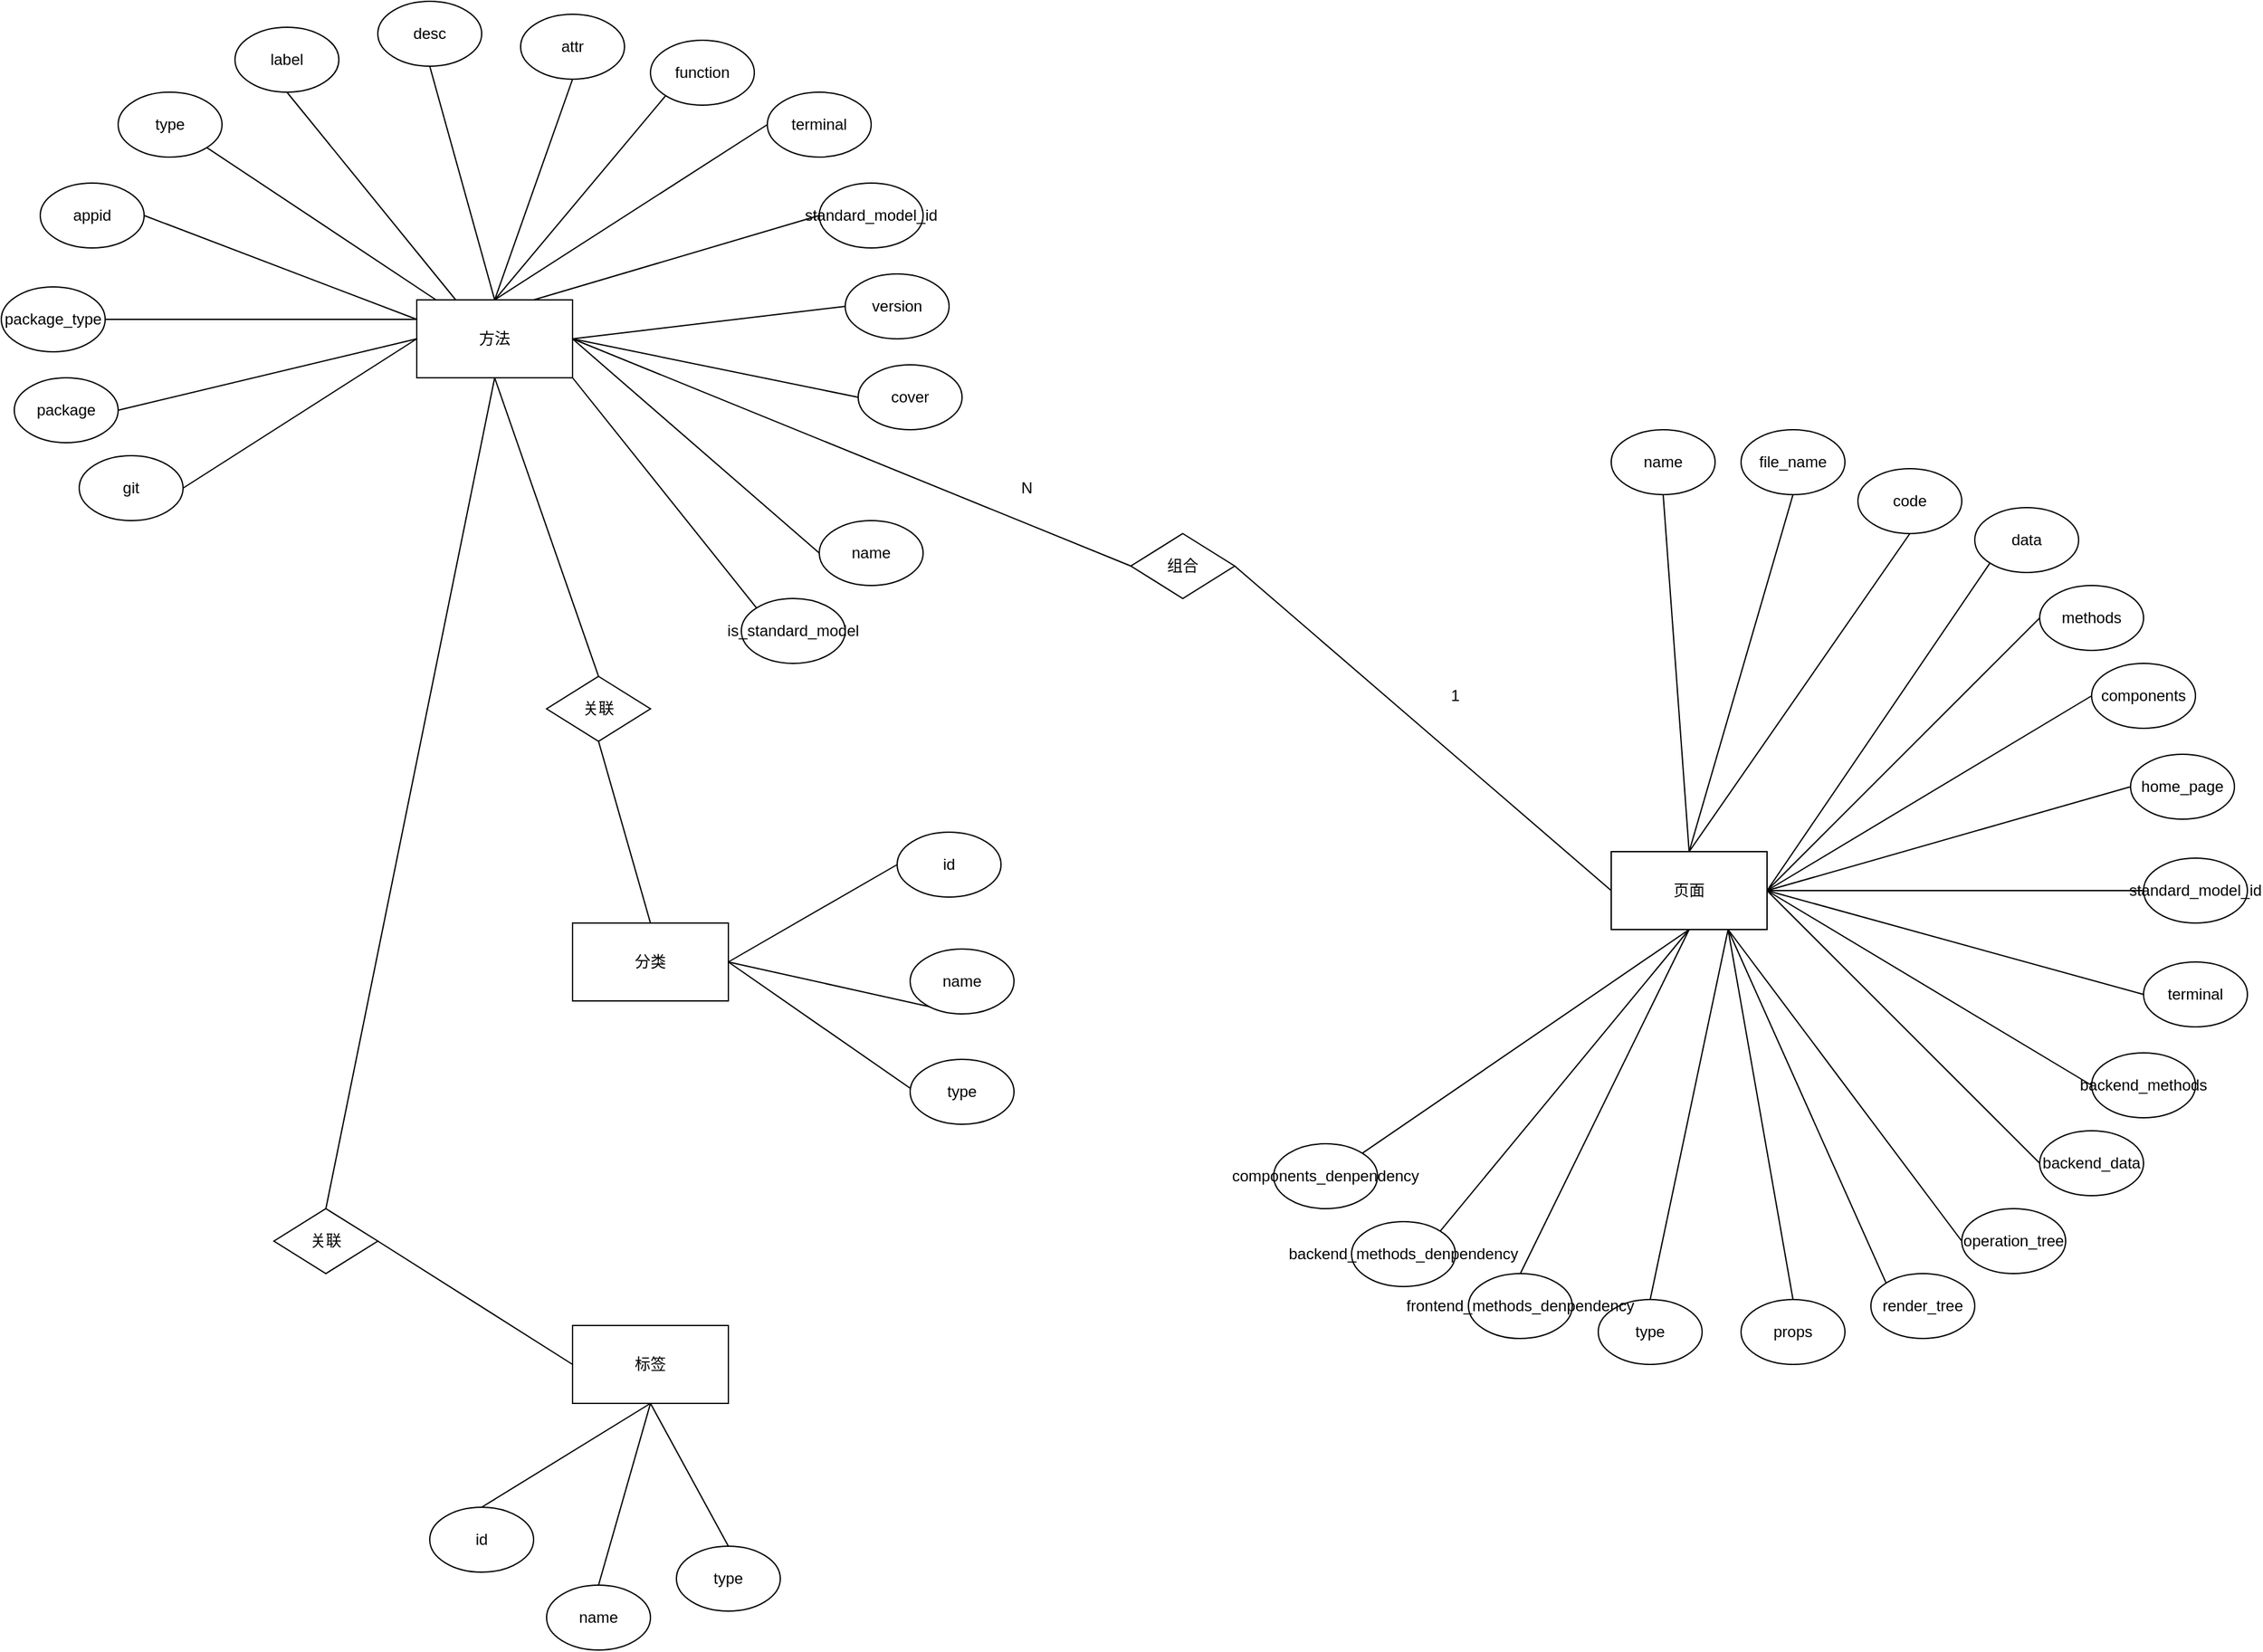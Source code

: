 <mxfile version="12.4.8" type="github"><diagram id="Mnyk6CvvXShX2uVMJqTE" name="第 1 页"><mxGraphModel dx="1674" dy="897" grid="1" gridSize="10" guides="1" tooltips="1" connect="1" arrows="1" fold="1" page="1" pageScale="1" pageWidth="3300" pageHeight="4681" math="0" shadow="0"><root><mxCell id="0"/><mxCell id="1" parent="0"/><mxCell id="EX6ezobn9KPzWSMHNBtL-70" style="edgeStyle=none;rounded=0;orthogonalLoop=1;jettySize=auto;html=1;exitX=0.5;exitY=1;exitDx=0;exitDy=0;entryX=0.5;entryY=0;entryDx=0;entryDy=0;endArrow=none;endFill=0;" edge="1" parent="1" source="EX6ezobn9KPzWSMHNBtL-2" target="EX6ezobn9KPzWSMHNBtL-46"><mxGeometry relative="1" as="geometry"/></mxCell><mxCell id="EX6ezobn9KPzWSMHNBtL-103" style="edgeStyle=none;rounded=0;orthogonalLoop=1;jettySize=auto;html=1;exitX=1;exitY=0.5;exitDx=0;exitDy=0;entryX=0;entryY=0.5;entryDx=0;entryDy=0;endArrow=none;endFill=0;" edge="1" parent="1" source="EX6ezobn9KPzWSMHNBtL-2" target="EX6ezobn9KPzWSMHNBtL-102"><mxGeometry relative="1" as="geometry"/></mxCell><mxCell id="EX6ezobn9KPzWSMHNBtL-116" style="edgeStyle=none;rounded=0;orthogonalLoop=1;jettySize=auto;html=1;exitX=1;exitY=1;exitDx=0;exitDy=0;entryX=0;entryY=0;entryDx=0;entryDy=0;endArrow=none;endFill=0;" edge="1" parent="1" source="EX6ezobn9KPzWSMHNBtL-2" target="EX6ezobn9KPzWSMHNBtL-115"><mxGeometry relative="1" as="geometry"/></mxCell><mxCell id="EX6ezobn9KPzWSMHNBtL-2" value="方法" style="rounded=0;whiteSpace=wrap;html=1;" vertex="1" parent="1"><mxGeometry x="390" y="300" width="120" height="60" as="geometry"/></mxCell><mxCell id="EX6ezobn9KPzWSMHNBtL-27" style="edgeStyle=none;rounded=0;orthogonalLoop=1;jettySize=auto;html=1;exitX=1;exitY=0.5;exitDx=0;exitDy=0;entryX=0;entryY=0.25;entryDx=0;entryDy=0;endArrow=none;endFill=0;" edge="1" parent="1" source="EX6ezobn9KPzWSMHNBtL-3" target="EX6ezobn9KPzWSMHNBtL-2"><mxGeometry relative="1" as="geometry"/></mxCell><mxCell id="EX6ezobn9KPzWSMHNBtL-3" value="appid" style="ellipse;whiteSpace=wrap;html=1;" vertex="1" parent="1"><mxGeometry x="100" y="210" width="80" height="50" as="geometry"/></mxCell><mxCell id="EX6ezobn9KPzWSMHNBtL-20" style="rounded=0;orthogonalLoop=1;jettySize=auto;html=1;exitX=1;exitY=1;exitDx=0;exitDy=0;endArrow=none;endFill=0;" edge="1" parent="1" source="EX6ezobn9KPzWSMHNBtL-4" target="EX6ezobn9KPzWSMHNBtL-2"><mxGeometry relative="1" as="geometry"/></mxCell><mxCell id="EX6ezobn9KPzWSMHNBtL-4" value="type" style="ellipse;whiteSpace=wrap;html=1;" vertex="1" parent="1"><mxGeometry x="160" y="140" width="80" height="50" as="geometry"/></mxCell><mxCell id="EX6ezobn9KPzWSMHNBtL-21" style="edgeStyle=none;rounded=0;orthogonalLoop=1;jettySize=auto;html=1;exitX=0.5;exitY=1;exitDx=0;exitDy=0;entryX=0.25;entryY=0;entryDx=0;entryDy=0;endArrow=none;endFill=0;" edge="1" parent="1" source="EX6ezobn9KPzWSMHNBtL-5" target="EX6ezobn9KPzWSMHNBtL-2"><mxGeometry relative="1" as="geometry"/></mxCell><mxCell id="EX6ezobn9KPzWSMHNBtL-5" value="label" style="ellipse;whiteSpace=wrap;html=1;" vertex="1" parent="1"><mxGeometry x="250" y="90" width="80" height="50" as="geometry"/></mxCell><mxCell id="EX6ezobn9KPzWSMHNBtL-22" style="edgeStyle=none;rounded=0;orthogonalLoop=1;jettySize=auto;html=1;exitX=0.5;exitY=1;exitDx=0;exitDy=0;entryX=0.5;entryY=0;entryDx=0;entryDy=0;endArrow=none;endFill=0;" edge="1" parent="1" source="EX6ezobn9KPzWSMHNBtL-9" target="EX6ezobn9KPzWSMHNBtL-2"><mxGeometry relative="1" as="geometry"/></mxCell><mxCell id="EX6ezobn9KPzWSMHNBtL-9" value="desc" style="ellipse;whiteSpace=wrap;html=1;" vertex="1" parent="1"><mxGeometry x="360" y="70" width="80" height="50" as="geometry"/></mxCell><mxCell id="EX6ezobn9KPzWSMHNBtL-23" style="edgeStyle=none;rounded=0;orthogonalLoop=1;jettySize=auto;html=1;exitX=0.5;exitY=1;exitDx=0;exitDy=0;entryX=0.5;entryY=0;entryDx=0;entryDy=0;endArrow=none;endFill=0;" edge="1" parent="1" source="EX6ezobn9KPzWSMHNBtL-10" target="EX6ezobn9KPzWSMHNBtL-2"><mxGeometry relative="1" as="geometry"/></mxCell><mxCell id="EX6ezobn9KPzWSMHNBtL-10" value="attr" style="ellipse;whiteSpace=wrap;html=1;" vertex="1" parent="1"><mxGeometry x="470" y="80" width="80" height="50" as="geometry"/></mxCell><mxCell id="EX6ezobn9KPzWSMHNBtL-24" style="edgeStyle=none;rounded=0;orthogonalLoop=1;jettySize=auto;html=1;exitX=0;exitY=1;exitDx=0;exitDy=0;entryX=0.5;entryY=0;entryDx=0;entryDy=0;endArrow=none;endFill=0;" edge="1" parent="1" source="EX6ezobn9KPzWSMHNBtL-12" target="EX6ezobn9KPzWSMHNBtL-2"><mxGeometry relative="1" as="geometry"/></mxCell><mxCell id="EX6ezobn9KPzWSMHNBtL-12" value="function" style="ellipse;whiteSpace=wrap;html=1;" vertex="1" parent="1"><mxGeometry x="570" y="100" width="80" height="50" as="geometry"/></mxCell><mxCell id="EX6ezobn9KPzWSMHNBtL-25" style="edgeStyle=none;rounded=0;orthogonalLoop=1;jettySize=auto;html=1;exitX=0;exitY=0.5;exitDx=0;exitDy=0;entryX=0.5;entryY=0;entryDx=0;entryDy=0;endArrow=none;endFill=0;" edge="1" parent="1" source="EX6ezobn9KPzWSMHNBtL-14" target="EX6ezobn9KPzWSMHNBtL-2"><mxGeometry relative="1" as="geometry"/></mxCell><mxCell id="EX6ezobn9KPzWSMHNBtL-14" value="terminal" style="ellipse;whiteSpace=wrap;html=1;" vertex="1" parent="1"><mxGeometry x="660" y="140" width="80" height="50" as="geometry"/></mxCell><mxCell id="EX6ezobn9KPzWSMHNBtL-26" style="edgeStyle=none;rounded=0;orthogonalLoop=1;jettySize=auto;html=1;exitX=0;exitY=0.5;exitDx=0;exitDy=0;entryX=0.75;entryY=0;entryDx=0;entryDy=0;endArrow=none;endFill=0;" edge="1" parent="1" source="EX6ezobn9KPzWSMHNBtL-15" target="EX6ezobn9KPzWSMHNBtL-2"><mxGeometry relative="1" as="geometry"/></mxCell><mxCell id="EX6ezobn9KPzWSMHNBtL-15" value="&lt;div&gt;standard_model_id&lt;/div&gt;" style="ellipse;whiteSpace=wrap;html=1;" vertex="1" parent="1"><mxGeometry x="700" y="210" width="80" height="50" as="geometry"/></mxCell><mxCell id="EX6ezobn9KPzWSMHNBtL-28" style="edgeStyle=none;rounded=0;orthogonalLoop=1;jettySize=auto;html=1;exitX=1;exitY=0.5;exitDx=0;exitDy=0;entryX=0;entryY=0.25;entryDx=0;entryDy=0;endArrow=none;endFill=0;" edge="1" parent="1" source="EX6ezobn9KPzWSMHNBtL-16" target="EX6ezobn9KPzWSMHNBtL-2"><mxGeometry relative="1" as="geometry"/></mxCell><mxCell id="EX6ezobn9KPzWSMHNBtL-16" value="package_type" style="ellipse;whiteSpace=wrap;html=1;" vertex="1" parent="1"><mxGeometry x="70" y="290" width="80" height="50" as="geometry"/></mxCell><mxCell id="EX6ezobn9KPzWSMHNBtL-29" style="edgeStyle=none;rounded=0;orthogonalLoop=1;jettySize=auto;html=1;exitX=1;exitY=0.5;exitDx=0;exitDy=0;entryX=0;entryY=0.5;entryDx=0;entryDy=0;endArrow=none;endFill=0;" edge="1" parent="1" source="EX6ezobn9KPzWSMHNBtL-17" target="EX6ezobn9KPzWSMHNBtL-2"><mxGeometry relative="1" as="geometry"/></mxCell><mxCell id="EX6ezobn9KPzWSMHNBtL-17" value="package" style="ellipse;whiteSpace=wrap;html=1;" vertex="1" parent="1"><mxGeometry x="80" y="360" width="80" height="50" as="geometry"/></mxCell><mxCell id="EX6ezobn9KPzWSMHNBtL-30" style="edgeStyle=none;rounded=0;orthogonalLoop=1;jettySize=auto;html=1;exitX=1;exitY=0.5;exitDx=0;exitDy=0;entryX=0;entryY=0.5;entryDx=0;entryDy=0;endArrow=none;endFill=0;" edge="1" parent="1" source="EX6ezobn9KPzWSMHNBtL-18" target="EX6ezobn9KPzWSMHNBtL-2"><mxGeometry relative="1" as="geometry"/></mxCell><mxCell id="EX6ezobn9KPzWSMHNBtL-18" value="git" style="ellipse;whiteSpace=wrap;html=1;" vertex="1" parent="1"><mxGeometry x="130" y="420" width="80" height="50" as="geometry"/></mxCell><mxCell id="EX6ezobn9KPzWSMHNBtL-36" style="edgeStyle=none;rounded=0;orthogonalLoop=1;jettySize=auto;html=1;exitX=0;exitY=0.5;exitDx=0;exitDy=0;entryX=1;entryY=0.5;entryDx=0;entryDy=0;endArrow=none;endFill=0;" edge="1" parent="1" source="EX6ezobn9KPzWSMHNBtL-32" target="EX6ezobn9KPzWSMHNBtL-2"><mxGeometry relative="1" as="geometry"/></mxCell><mxCell id="EX6ezobn9KPzWSMHNBtL-32" value="&lt;div&gt;version&lt;/div&gt;" style="ellipse;whiteSpace=wrap;html=1;" vertex="1" parent="1"><mxGeometry x="720" y="280" width="80" height="50" as="geometry"/></mxCell><mxCell id="EX6ezobn9KPzWSMHNBtL-37" style="edgeStyle=none;rounded=0;orthogonalLoop=1;jettySize=auto;html=1;exitX=0;exitY=0.5;exitDx=0;exitDy=0;entryX=1;entryY=0.5;entryDx=0;entryDy=0;endArrow=none;endFill=0;" edge="1" parent="1" source="EX6ezobn9KPzWSMHNBtL-33" target="EX6ezobn9KPzWSMHNBtL-2"><mxGeometry relative="1" as="geometry"/></mxCell><mxCell id="EX6ezobn9KPzWSMHNBtL-33" value="&lt;div&gt;cover&lt;/div&gt;" style="ellipse;whiteSpace=wrap;html=1;" vertex="1" parent="1"><mxGeometry x="730" y="350" width="80" height="50" as="geometry"/></mxCell><mxCell id="EX6ezobn9KPzWSMHNBtL-38" style="edgeStyle=none;rounded=0;orthogonalLoop=1;jettySize=auto;html=1;exitX=0;exitY=0.5;exitDx=0;exitDy=0;entryX=1;entryY=0.5;entryDx=0;entryDy=0;endArrow=none;endFill=0;" edge="1" parent="1" source="EX6ezobn9KPzWSMHNBtL-35" target="EX6ezobn9KPzWSMHNBtL-2"><mxGeometry relative="1" as="geometry"/></mxCell><mxCell id="EX6ezobn9KPzWSMHNBtL-35" value="&lt;div&gt;name&lt;/div&gt;" style="ellipse;whiteSpace=wrap;html=1;" vertex="1" parent="1"><mxGeometry x="700" y="470" width="80" height="50" as="geometry"/></mxCell><mxCell id="EX6ezobn9KPzWSMHNBtL-39" value="分类" style="rounded=0;whiteSpace=wrap;html=1;" vertex="1" parent="1"><mxGeometry x="510" y="780" width="120" height="60" as="geometry"/></mxCell><mxCell id="EX6ezobn9KPzWSMHNBtL-40" value="标签" style="rounded=0;whiteSpace=wrap;html=1;" vertex="1" parent="1"><mxGeometry x="510" y="1090" width="120" height="60" as="geometry"/></mxCell><mxCell id="EX6ezobn9KPzWSMHNBtL-43" style="edgeStyle=none;rounded=0;orthogonalLoop=1;jettySize=auto;html=1;exitX=0.5;exitY=1;exitDx=0;exitDy=0;entryX=1;entryY=0.5;entryDx=0;entryDy=0;endArrow=none;endFill=0;" edge="1" parent="1" source="EX6ezobn9KPzWSMHNBtL-41" target="EX6ezobn9KPzWSMHNBtL-39"><mxGeometry relative="1" as="geometry"/></mxCell><mxCell id="EX6ezobn9KPzWSMHNBtL-41" value="&lt;div&gt;name&lt;/div&gt;" style="ellipse;whiteSpace=wrap;html=1;" vertex="1" parent="1"><mxGeometry x="770" y="800" width="80" height="50" as="geometry"/></mxCell><mxCell id="EX6ezobn9KPzWSMHNBtL-45" style="edgeStyle=none;rounded=0;orthogonalLoop=1;jettySize=auto;html=1;exitX=0;exitY=0.5;exitDx=0;exitDy=0;entryX=1;entryY=0.5;entryDx=0;entryDy=0;endArrow=none;endFill=0;" edge="1" parent="1" source="EX6ezobn9KPzWSMHNBtL-44" target="EX6ezobn9KPzWSMHNBtL-39"><mxGeometry relative="1" as="geometry"/></mxCell><mxCell id="EX6ezobn9KPzWSMHNBtL-44" value="&lt;div&gt;id&lt;/div&gt;" style="ellipse;whiteSpace=wrap;html=1;" vertex="1" parent="1"><mxGeometry x="760" y="710" width="80" height="50" as="geometry"/></mxCell><mxCell id="EX6ezobn9KPzWSMHNBtL-71" style="edgeStyle=none;rounded=0;orthogonalLoop=1;jettySize=auto;html=1;exitX=0.5;exitY=1;exitDx=0;exitDy=0;entryX=0.5;entryY=0;entryDx=0;entryDy=0;endArrow=none;endFill=0;" edge="1" parent="1" source="EX6ezobn9KPzWSMHNBtL-46" target="EX6ezobn9KPzWSMHNBtL-39"><mxGeometry relative="1" as="geometry"/></mxCell><mxCell id="EX6ezobn9KPzWSMHNBtL-46" value="关联" style="rhombus;whiteSpace=wrap;html=1;" vertex="1" parent="1"><mxGeometry x="490" y="590" width="80" height="50" as="geometry"/></mxCell><mxCell id="EX6ezobn9KPzWSMHNBtL-52" style="edgeStyle=none;rounded=0;orthogonalLoop=1;jettySize=auto;html=1;exitX=0.5;exitY=0;exitDx=0;exitDy=0;entryX=0.5;entryY=1;entryDx=0;entryDy=0;endArrow=none;endFill=0;" edge="1" parent="1" source="EX6ezobn9KPzWSMHNBtL-49" target="EX6ezobn9KPzWSMHNBtL-40"><mxGeometry relative="1" as="geometry"/></mxCell><mxCell id="EX6ezobn9KPzWSMHNBtL-49" value="&lt;div&gt;name&lt;/div&gt;" style="ellipse;whiteSpace=wrap;html=1;" vertex="1" parent="1"><mxGeometry x="490" y="1290" width="80" height="50" as="geometry"/></mxCell><mxCell id="EX6ezobn9KPzWSMHNBtL-51" style="edgeStyle=none;rounded=0;orthogonalLoop=1;jettySize=auto;html=1;exitX=0.5;exitY=0;exitDx=0;exitDy=0;entryX=0.5;entryY=1;entryDx=0;entryDy=0;endArrow=none;endFill=0;" edge="1" parent="1" source="EX6ezobn9KPzWSMHNBtL-50" target="EX6ezobn9KPzWSMHNBtL-40"><mxGeometry relative="1" as="geometry"/></mxCell><mxCell id="EX6ezobn9KPzWSMHNBtL-50" value="&lt;div&gt;id&lt;/div&gt;" style="ellipse;whiteSpace=wrap;html=1;" vertex="1" parent="1"><mxGeometry x="400" y="1230" width="80" height="50" as="geometry"/></mxCell><mxCell id="EX6ezobn9KPzWSMHNBtL-58" value="关联" style="rhombus;whiteSpace=wrap;html=1;" vertex="1" parent="1"><mxGeometry x="280" y="1000" width="80" height="50" as="geometry"/></mxCell><mxCell id="EX6ezobn9KPzWSMHNBtL-62" style="edgeStyle=none;rounded=0;orthogonalLoop=1;jettySize=auto;html=1;exitX=0.5;exitY=1;exitDx=0;exitDy=0;entryX=0.5;entryY=0;entryDx=0;entryDy=0;endArrow=none;endFill=0;" edge="1" parent="1" source="EX6ezobn9KPzWSMHNBtL-2" target="EX6ezobn9KPzWSMHNBtL-58"><mxGeometry relative="1" as="geometry"><mxPoint x="510" y="330" as="sourcePoint"/><mxPoint x="170" y="670.0" as="targetPoint"/></mxGeometry></mxCell><mxCell id="EX6ezobn9KPzWSMHNBtL-64" style="edgeStyle=none;rounded=0;orthogonalLoop=1;jettySize=auto;html=1;exitX=1;exitY=0.5;exitDx=0;exitDy=0;entryX=0;entryY=0.5;entryDx=0;entryDy=0;endArrow=none;endFill=0;" edge="1" parent="1" source="EX6ezobn9KPzWSMHNBtL-58" target="EX6ezobn9KPzWSMHNBtL-40"><mxGeometry relative="1" as="geometry"><mxPoint x="360" y="1025" as="sourcePoint"/><mxPoint x="400" y="1070" as="targetPoint"/></mxGeometry></mxCell><mxCell id="EX6ezobn9KPzWSMHNBtL-66" style="edgeStyle=none;rounded=0;orthogonalLoop=1;jettySize=auto;html=1;exitX=0.5;exitY=1;exitDx=0;exitDy=0;entryX=1;entryY=0.5;entryDx=0;entryDy=0;endArrow=none;endFill=0;" edge="1" parent="1" source="EX6ezobn9KPzWSMHNBtL-65" target="EX6ezobn9KPzWSMHNBtL-39"><mxGeometry relative="1" as="geometry"/></mxCell><mxCell id="EX6ezobn9KPzWSMHNBtL-65" value="&lt;div&gt;type&lt;/div&gt;" style="ellipse;whiteSpace=wrap;html=1;" vertex="1" parent="1"><mxGeometry x="770" y="885" width="80" height="50" as="geometry"/></mxCell><mxCell id="EX6ezobn9KPzWSMHNBtL-68" style="edgeStyle=none;rounded=0;orthogonalLoop=1;jettySize=auto;html=1;exitX=0.5;exitY=0;exitDx=0;exitDy=0;entryX=0.5;entryY=1;entryDx=0;entryDy=0;endArrow=none;endFill=0;" edge="1" parent="1" source="EX6ezobn9KPzWSMHNBtL-67" target="EX6ezobn9KPzWSMHNBtL-40"><mxGeometry relative="1" as="geometry"/></mxCell><mxCell id="EX6ezobn9KPzWSMHNBtL-67" value="&lt;div&gt;type&lt;/div&gt;" style="ellipse;whiteSpace=wrap;html=1;" vertex="1" parent="1"><mxGeometry x="590" y="1260" width="80" height="50" as="geometry"/></mxCell><mxCell id="EX6ezobn9KPzWSMHNBtL-112" style="edgeStyle=none;rounded=0;orthogonalLoop=1;jettySize=auto;html=1;exitX=0.5;exitY=1;exitDx=0;exitDy=0;entryX=0.5;entryY=0;entryDx=0;entryDy=0;endArrow=none;endFill=0;" edge="1" parent="1" source="EX6ezobn9KPzWSMHNBtL-69" target="EX6ezobn9KPzWSMHNBtL-109"><mxGeometry relative="1" as="geometry"/></mxCell><mxCell id="EX6ezobn9KPzWSMHNBtL-69" value="页面" style="rounded=0;whiteSpace=wrap;html=1;" vertex="1" parent="1"><mxGeometry x="1310" y="725" width="120" height="60" as="geometry"/></mxCell><mxCell id="EX6ezobn9KPzWSMHNBtL-101" style="edgeStyle=none;rounded=0;orthogonalLoop=1;jettySize=auto;html=1;exitX=0.5;exitY=0;exitDx=0;exitDy=0;entryX=0.75;entryY=1;entryDx=0;entryDy=0;endArrow=none;endFill=0;" edge="1" parent="1" source="EX6ezobn9KPzWSMHNBtL-72" target="EX6ezobn9KPzWSMHNBtL-69"><mxGeometry relative="1" as="geometry"/></mxCell><mxCell id="EX6ezobn9KPzWSMHNBtL-72" value="type" style="ellipse;whiteSpace=wrap;html=1;" vertex="1" parent="1"><mxGeometry x="1300" y="1070" width="80" height="50" as="geometry"/></mxCell><mxCell id="EX6ezobn9KPzWSMHNBtL-87" style="edgeStyle=none;rounded=0;orthogonalLoop=1;jettySize=auto;html=1;exitX=0.5;exitY=1;exitDx=0;exitDy=0;entryX=0.5;entryY=0;entryDx=0;entryDy=0;endArrow=none;endFill=0;" edge="1" parent="1" source="EX6ezobn9KPzWSMHNBtL-73" target="EX6ezobn9KPzWSMHNBtL-69"><mxGeometry relative="1" as="geometry"/></mxCell><mxCell id="EX6ezobn9KPzWSMHNBtL-73" value="name" style="ellipse;whiteSpace=wrap;html=1;" vertex="1" parent="1"><mxGeometry x="1310" y="400" width="80" height="50" as="geometry"/></mxCell><mxCell id="EX6ezobn9KPzWSMHNBtL-88" style="edgeStyle=none;rounded=0;orthogonalLoop=1;jettySize=auto;html=1;exitX=0.5;exitY=1;exitDx=0;exitDy=0;entryX=0.5;entryY=0;entryDx=0;entryDy=0;endArrow=none;endFill=0;" edge="1" parent="1" source="EX6ezobn9KPzWSMHNBtL-74" target="EX6ezobn9KPzWSMHNBtL-69"><mxGeometry relative="1" as="geometry"/></mxCell><mxCell id="EX6ezobn9KPzWSMHNBtL-74" value="file_name" style="ellipse;whiteSpace=wrap;html=1;" vertex="1" parent="1"><mxGeometry x="1410" y="400" width="80" height="50" as="geometry"/></mxCell><mxCell id="EX6ezobn9KPzWSMHNBtL-89" style="edgeStyle=none;rounded=0;orthogonalLoop=1;jettySize=auto;html=1;exitX=0.5;exitY=1;exitDx=0;exitDy=0;entryX=0.5;entryY=0;entryDx=0;entryDy=0;endArrow=none;endFill=0;" edge="1" parent="1" source="EX6ezobn9KPzWSMHNBtL-75" target="EX6ezobn9KPzWSMHNBtL-69"><mxGeometry relative="1" as="geometry"/></mxCell><mxCell id="EX6ezobn9KPzWSMHNBtL-75" value="code" style="ellipse;whiteSpace=wrap;html=1;" vertex="1" parent="1"><mxGeometry x="1500" y="430" width="80" height="50" as="geometry"/></mxCell><mxCell id="EX6ezobn9KPzWSMHNBtL-90" style="edgeStyle=none;rounded=0;orthogonalLoop=1;jettySize=auto;html=1;exitX=0;exitY=1;exitDx=0;exitDy=0;entryX=1;entryY=0.5;entryDx=0;entryDy=0;endArrow=none;endFill=0;" edge="1" parent="1" source="EX6ezobn9KPzWSMHNBtL-76" target="EX6ezobn9KPzWSMHNBtL-69"><mxGeometry relative="1" as="geometry"/></mxCell><mxCell id="EX6ezobn9KPzWSMHNBtL-76" value="data" style="ellipse;whiteSpace=wrap;html=1;" vertex="1" parent="1"><mxGeometry x="1590" y="460" width="80" height="50" as="geometry"/></mxCell><mxCell id="EX6ezobn9KPzWSMHNBtL-91" style="edgeStyle=none;rounded=0;orthogonalLoop=1;jettySize=auto;html=1;exitX=0;exitY=0.5;exitDx=0;exitDy=0;entryX=1;entryY=0.5;entryDx=0;entryDy=0;endArrow=none;endFill=0;" edge="1" parent="1" source="EX6ezobn9KPzWSMHNBtL-77" target="EX6ezobn9KPzWSMHNBtL-69"><mxGeometry relative="1" as="geometry"/></mxCell><mxCell id="EX6ezobn9KPzWSMHNBtL-77" value="methods" style="ellipse;whiteSpace=wrap;html=1;" vertex="1" parent="1"><mxGeometry x="1640" y="520" width="80" height="50" as="geometry"/></mxCell><mxCell id="EX6ezobn9KPzWSMHNBtL-92" style="edgeStyle=none;rounded=0;orthogonalLoop=1;jettySize=auto;html=1;exitX=0;exitY=0.5;exitDx=0;exitDy=0;entryX=1;entryY=0.5;entryDx=0;entryDy=0;endArrow=none;endFill=0;" edge="1" parent="1" source="EX6ezobn9KPzWSMHNBtL-78" target="EX6ezobn9KPzWSMHNBtL-69"><mxGeometry relative="1" as="geometry"/></mxCell><mxCell id="EX6ezobn9KPzWSMHNBtL-78" value="components" style="ellipse;whiteSpace=wrap;html=1;" vertex="1" parent="1"><mxGeometry x="1680" y="580" width="80" height="50" as="geometry"/></mxCell><mxCell id="EX6ezobn9KPzWSMHNBtL-93" style="edgeStyle=none;rounded=0;orthogonalLoop=1;jettySize=auto;html=1;exitX=0;exitY=0.5;exitDx=0;exitDy=0;entryX=1;entryY=0.5;entryDx=0;entryDy=0;endArrow=none;endFill=0;" edge="1" parent="1" source="EX6ezobn9KPzWSMHNBtL-79" target="EX6ezobn9KPzWSMHNBtL-69"><mxGeometry relative="1" as="geometry"/></mxCell><mxCell id="EX6ezobn9KPzWSMHNBtL-79" value="home_page" style="ellipse;whiteSpace=wrap;html=1;" vertex="1" parent="1"><mxGeometry x="1710" y="650" width="80" height="50" as="geometry"/></mxCell><mxCell id="EX6ezobn9KPzWSMHNBtL-94" style="edgeStyle=none;rounded=0;orthogonalLoop=1;jettySize=auto;html=1;exitX=0;exitY=0.5;exitDx=0;exitDy=0;entryX=1;entryY=0.5;entryDx=0;entryDy=0;endArrow=none;endFill=0;" edge="1" parent="1" source="EX6ezobn9KPzWSMHNBtL-80" target="EX6ezobn9KPzWSMHNBtL-69"><mxGeometry relative="1" as="geometry"/></mxCell><mxCell id="EX6ezobn9KPzWSMHNBtL-80" value="standard_model_id" style="ellipse;whiteSpace=wrap;html=1;" vertex="1" parent="1"><mxGeometry x="1720" y="730" width="80" height="50" as="geometry"/></mxCell><mxCell id="EX6ezobn9KPzWSMHNBtL-95" style="edgeStyle=none;rounded=0;orthogonalLoop=1;jettySize=auto;html=1;exitX=0;exitY=0.5;exitDx=0;exitDy=0;entryX=1;entryY=0.5;entryDx=0;entryDy=0;endArrow=none;endFill=0;" edge="1" parent="1" source="EX6ezobn9KPzWSMHNBtL-81" target="EX6ezobn9KPzWSMHNBtL-69"><mxGeometry relative="1" as="geometry"/></mxCell><mxCell id="EX6ezobn9KPzWSMHNBtL-81" value="terminal" style="ellipse;whiteSpace=wrap;html=1;" vertex="1" parent="1"><mxGeometry x="1720" y="810" width="80" height="50" as="geometry"/></mxCell><mxCell id="EX6ezobn9KPzWSMHNBtL-96" style="edgeStyle=none;rounded=0;orthogonalLoop=1;jettySize=auto;html=1;exitX=0;exitY=0.5;exitDx=0;exitDy=0;entryX=1;entryY=0.5;entryDx=0;entryDy=0;endArrow=none;endFill=0;" edge="1" parent="1" source="EX6ezobn9KPzWSMHNBtL-82" target="EX6ezobn9KPzWSMHNBtL-69"><mxGeometry relative="1" as="geometry"/></mxCell><mxCell id="EX6ezobn9KPzWSMHNBtL-82" value="backend_methods" style="ellipse;whiteSpace=wrap;html=1;" vertex="1" parent="1"><mxGeometry x="1680" y="880" width="80" height="50" as="geometry"/></mxCell><mxCell id="EX6ezobn9KPzWSMHNBtL-97" style="edgeStyle=none;rounded=0;orthogonalLoop=1;jettySize=auto;html=1;exitX=0;exitY=0.5;exitDx=0;exitDy=0;entryX=1;entryY=0.5;entryDx=0;entryDy=0;endArrow=none;endFill=0;" edge="1" parent="1" source="EX6ezobn9KPzWSMHNBtL-83" target="EX6ezobn9KPzWSMHNBtL-69"><mxGeometry relative="1" as="geometry"/></mxCell><mxCell id="EX6ezobn9KPzWSMHNBtL-83" value="backend_data" style="ellipse;whiteSpace=wrap;html=1;" vertex="1" parent="1"><mxGeometry x="1640" y="940" width="80" height="50" as="geometry"/></mxCell><mxCell id="EX6ezobn9KPzWSMHNBtL-98" style="edgeStyle=none;rounded=0;orthogonalLoop=1;jettySize=auto;html=1;exitX=0;exitY=0.5;exitDx=0;exitDy=0;entryX=0.75;entryY=1;entryDx=0;entryDy=0;endArrow=none;endFill=0;" edge="1" parent="1" source="EX6ezobn9KPzWSMHNBtL-84" target="EX6ezobn9KPzWSMHNBtL-69"><mxGeometry relative="1" as="geometry"/></mxCell><mxCell id="EX6ezobn9KPzWSMHNBtL-84" value="operation_tree" style="ellipse;whiteSpace=wrap;html=1;" vertex="1" parent="1"><mxGeometry x="1580" y="1000" width="80" height="50" as="geometry"/></mxCell><mxCell id="EX6ezobn9KPzWSMHNBtL-99" style="edgeStyle=none;rounded=0;orthogonalLoop=1;jettySize=auto;html=1;exitX=0;exitY=0;exitDx=0;exitDy=0;entryX=0.75;entryY=1;entryDx=0;entryDy=0;endArrow=none;endFill=0;" edge="1" parent="1" source="EX6ezobn9KPzWSMHNBtL-85" target="EX6ezobn9KPzWSMHNBtL-69"><mxGeometry relative="1" as="geometry"/></mxCell><mxCell id="EX6ezobn9KPzWSMHNBtL-85" value="render_tree" style="ellipse;whiteSpace=wrap;html=1;" vertex="1" parent="1"><mxGeometry x="1510" y="1050" width="80" height="50" as="geometry"/></mxCell><mxCell id="EX6ezobn9KPzWSMHNBtL-100" style="edgeStyle=none;rounded=0;orthogonalLoop=1;jettySize=auto;html=1;exitX=0.5;exitY=0;exitDx=0;exitDy=0;entryX=0.75;entryY=1;entryDx=0;entryDy=0;endArrow=none;endFill=0;" edge="1" parent="1" source="EX6ezobn9KPzWSMHNBtL-86" target="EX6ezobn9KPzWSMHNBtL-69"><mxGeometry relative="1" as="geometry"/></mxCell><mxCell id="EX6ezobn9KPzWSMHNBtL-86" value="props" style="ellipse;whiteSpace=wrap;html=1;" vertex="1" parent="1"><mxGeometry x="1410" y="1070" width="80" height="50" as="geometry"/></mxCell><mxCell id="EX6ezobn9KPzWSMHNBtL-104" style="edgeStyle=none;rounded=0;orthogonalLoop=1;jettySize=auto;html=1;exitX=1;exitY=0.5;exitDx=0;exitDy=0;entryX=0;entryY=0.5;entryDx=0;entryDy=0;endArrow=none;endFill=0;" edge="1" parent="1" source="EX6ezobn9KPzWSMHNBtL-102" target="EX6ezobn9KPzWSMHNBtL-69"><mxGeometry relative="1" as="geometry"/></mxCell><mxCell id="EX6ezobn9KPzWSMHNBtL-102" value="组合" style="rhombus;whiteSpace=wrap;html=1;" vertex="1" parent="1"><mxGeometry x="940" y="480" width="80" height="50" as="geometry"/></mxCell><mxCell id="EX6ezobn9KPzWSMHNBtL-107" value="N" style="text;html=1;strokeColor=none;fillColor=none;align=center;verticalAlign=middle;whiteSpace=wrap;rounded=0;" vertex="1" parent="1"><mxGeometry x="840" y="435" width="40" height="20" as="geometry"/></mxCell><mxCell id="EX6ezobn9KPzWSMHNBtL-108" value="1" style="text;html=1;strokeColor=none;fillColor=none;align=center;verticalAlign=middle;whiteSpace=wrap;rounded=0;" vertex="1" parent="1"><mxGeometry x="1170" y="595" width="40" height="20" as="geometry"/></mxCell><mxCell id="EX6ezobn9KPzWSMHNBtL-109" value="frontend_methods_denpendency" style="ellipse;whiteSpace=wrap;html=1;" vertex="1" parent="1"><mxGeometry x="1200" y="1050" width="80" height="50" as="geometry"/></mxCell><mxCell id="EX6ezobn9KPzWSMHNBtL-113" style="edgeStyle=none;rounded=0;orthogonalLoop=1;jettySize=auto;html=1;exitX=1;exitY=0;exitDx=0;exitDy=0;entryX=0.5;entryY=1;entryDx=0;entryDy=0;endArrow=none;endFill=0;" edge="1" parent="1" source="EX6ezobn9KPzWSMHNBtL-110" target="EX6ezobn9KPzWSMHNBtL-69"><mxGeometry relative="1" as="geometry"/></mxCell><mxCell id="EX6ezobn9KPzWSMHNBtL-110" value="backend_methods_denpendency" style="ellipse;whiteSpace=wrap;html=1;" vertex="1" parent="1"><mxGeometry x="1110" y="1010" width="80" height="50" as="geometry"/></mxCell><mxCell id="EX6ezobn9KPzWSMHNBtL-114" style="edgeStyle=none;rounded=0;orthogonalLoop=1;jettySize=auto;html=1;exitX=1;exitY=0;exitDx=0;exitDy=0;entryX=0.5;entryY=1;entryDx=0;entryDy=0;endArrow=none;endFill=0;" edge="1" parent="1" source="EX6ezobn9KPzWSMHNBtL-111" target="EX6ezobn9KPzWSMHNBtL-69"><mxGeometry relative="1" as="geometry"/></mxCell><mxCell id="EX6ezobn9KPzWSMHNBtL-111" value="components_denpendency" style="ellipse;whiteSpace=wrap;html=1;" vertex="1" parent="1"><mxGeometry x="1050" y="950" width="80" height="50" as="geometry"/></mxCell><mxCell id="EX6ezobn9KPzWSMHNBtL-115" value="&lt;div&gt;is_standard_model&lt;/div&gt;" style="ellipse;whiteSpace=wrap;html=1;" vertex="1" parent="1"><mxGeometry x="640" y="530" width="80" height="50" as="geometry"/></mxCell></root></mxGraphModel></diagram></mxfile>